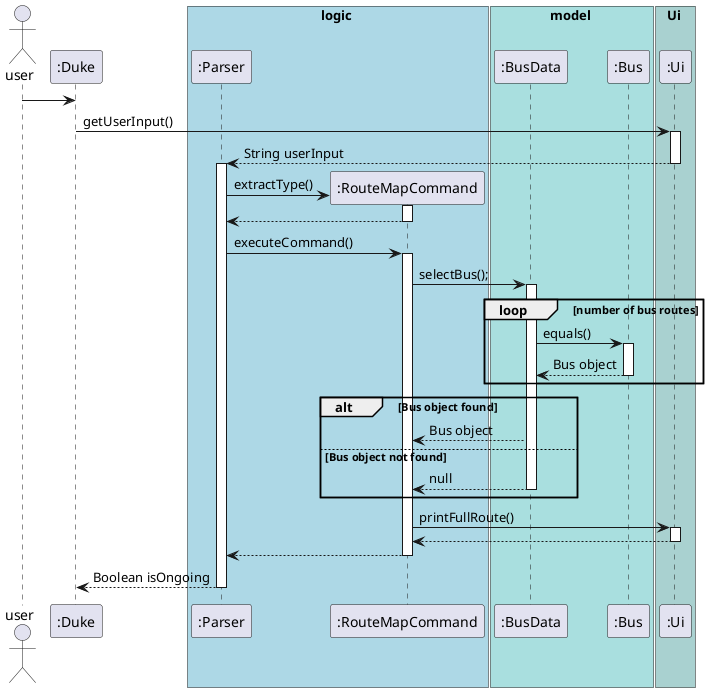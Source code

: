 @startuml
actor user
participant ":Duke"
box logic #LightBlue
participant ":Parser"
participant ":RouteMapCommand"
end box
box model #A9DFDF
participant ":BusData"
participant ":Bus"
end box
box Ui #A9D1D0
participant ":Ui"
end box

user ->":Duke"
":Duke" -> ":Ui" : getUserInput()
activate ":Ui"
":Ui" --> ":Parser": String userInput
deactivate ":Ui"

activate ":Parser"
create ":RouteMapCommand"
":Parser" -> ":RouteMapCommand" :extractType()
activate ":RouteMapCommand"
":RouteMapCommand" --> ":Parser"
deactivate ":RouteMapCommand"
":Parser" -> ":RouteMapCommand" : executeCommand()
activate ":RouteMapCommand"
":RouteMapCommand" -> ":BusData" : selectBus();
activate ":BusData"
loop number of bus routes
    ":BusData" -> ":Bus" : equals()
     activate ":Bus"
    ":Bus" --> ":BusData" : Bus object
    deactivate ":Bus"
end

alt Bus object found
":BusData" --> ":RouteMapCommand" : Bus object
else Bus object not found
":BusData" --> ":RouteMapCommand" : null
deactivate ":BusData"
end
":RouteMapCommand" -> ":Ui" : printFullRoute()
activate ":Ui"
":Ui" --> ":RouteMapCommand"
deactivate ":Ui"

":RouteMapCommand" --> ":Parser"
deactivate ":RouteMapCommand"
":Parser" --> ":Duke":Boolean isOngoing
deactivate ":Parser"


@enduml